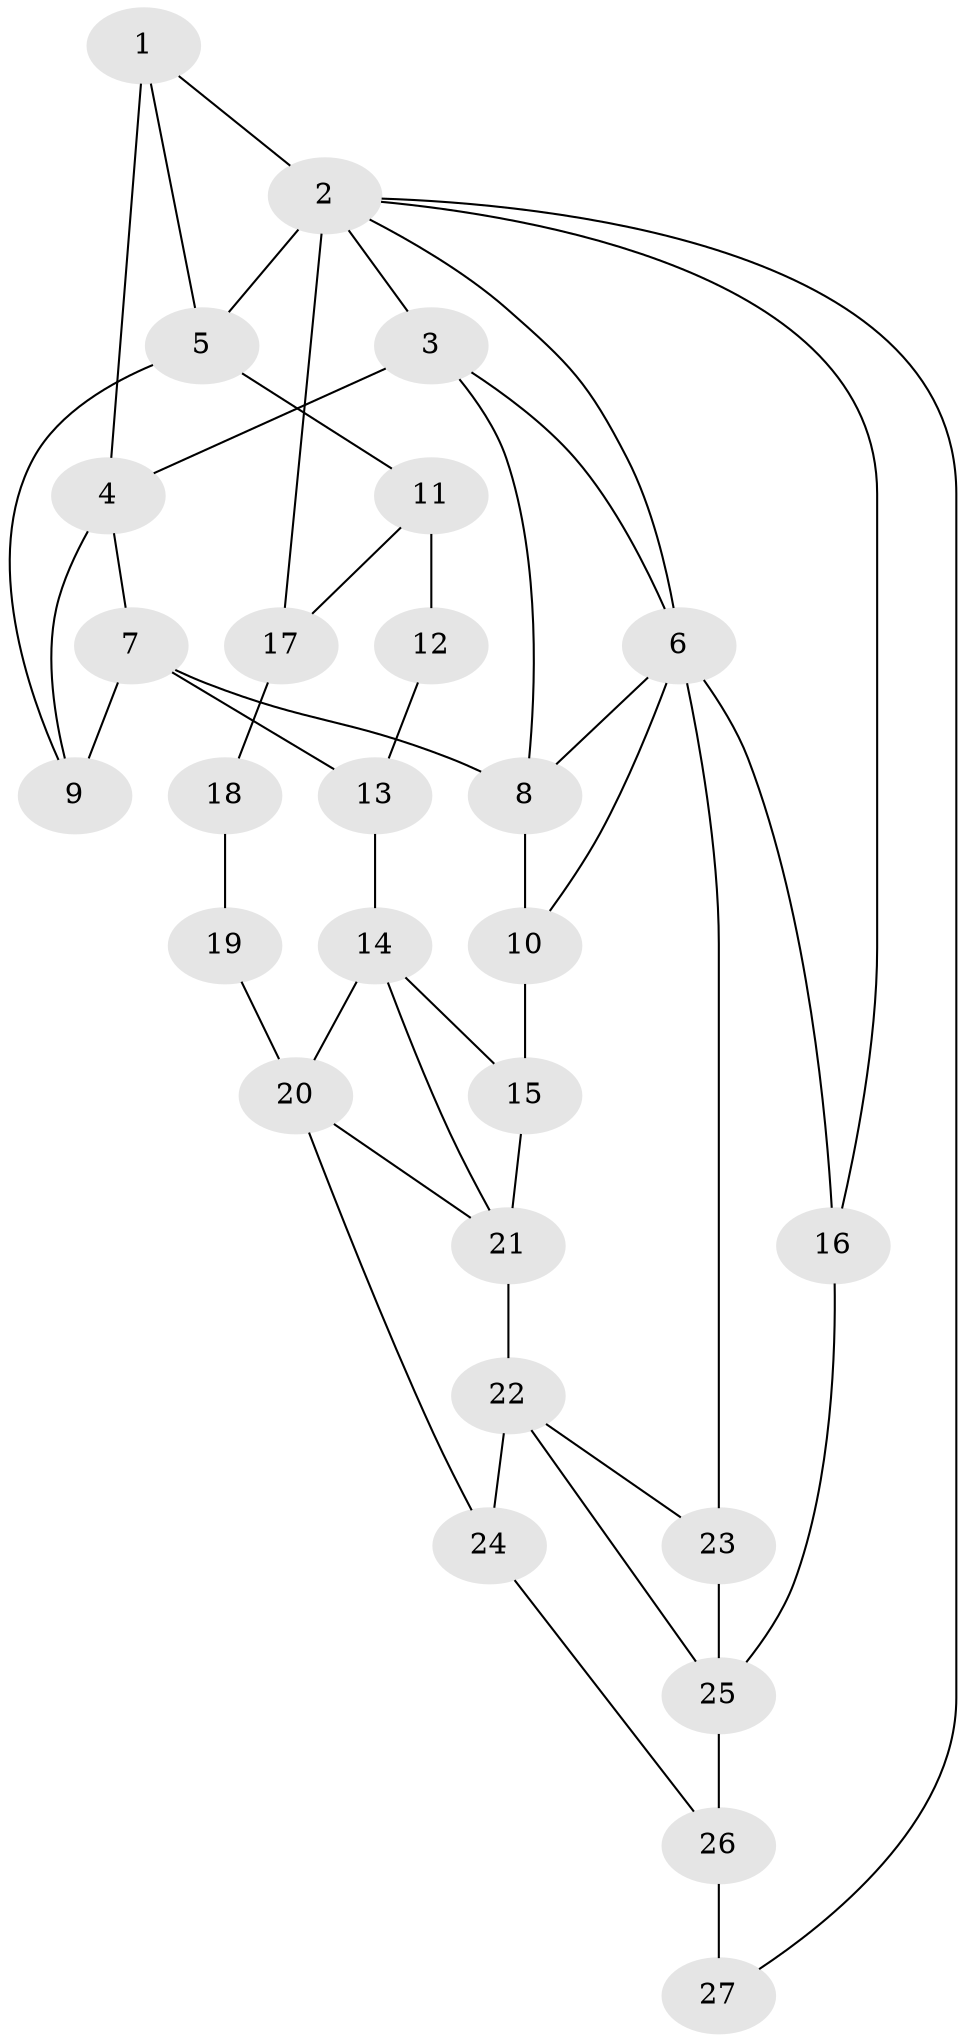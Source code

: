 // original degree distribution, {3: 0.023255813953488372, 6: 0.2558139534883721, 5: 0.4418604651162791, 4: 0.27906976744186046}
// Generated by graph-tools (version 1.1) at 2025/54/03/04/25 22:54:31]
// undirected, 27 vertices, 47 edges
graph export_dot {
  node [color=gray90,style=filled];
  1;
  2;
  3;
  4;
  5;
  6;
  7;
  8;
  9;
  10;
  11;
  12;
  13;
  14;
  15;
  16;
  17;
  18;
  19;
  20;
  21;
  22;
  23;
  24;
  25;
  26;
  27;
  1 -- 2 [weight=1.0];
  1 -- 4 [weight=2.0];
  1 -- 5 [weight=1.0];
  2 -- 3 [weight=1.0];
  2 -- 5 [weight=1.0];
  2 -- 6 [weight=1.0];
  2 -- 16 [weight=1.0];
  2 -- 17 [weight=2.0];
  2 -- 27 [weight=1.0];
  3 -- 4 [weight=2.0];
  3 -- 6 [weight=1.0];
  3 -- 8 [weight=1.0];
  4 -- 7 [weight=1.0];
  4 -- 9 [weight=1.0];
  5 -- 9 [weight=1.0];
  5 -- 11 [weight=2.0];
  6 -- 8 [weight=1.0];
  6 -- 10 [weight=1.0];
  6 -- 16 [weight=1.0];
  6 -- 23 [weight=1.0];
  7 -- 8 [weight=2.0];
  7 -- 9 [weight=2.0];
  7 -- 13 [weight=1.0];
  8 -- 10 [weight=2.0];
  10 -- 15 [weight=2.0];
  11 -- 12 [weight=2.0];
  11 -- 17 [weight=2.0];
  12 -- 13 [weight=2.0];
  13 -- 14 [weight=3.0];
  14 -- 15 [weight=1.0];
  14 -- 20 [weight=1.0];
  14 -- 21 [weight=1.0];
  15 -- 21 [weight=1.0];
  16 -- 25 [weight=2.0];
  17 -- 18 [weight=2.0];
  18 -- 19 [weight=2.0];
  19 -- 20 [weight=2.0];
  20 -- 21 [weight=1.0];
  20 -- 24 [weight=2.0];
  21 -- 22 [weight=1.0];
  22 -- 23 [weight=1.0];
  22 -- 24 [weight=1.0];
  22 -- 25 [weight=1.0];
  23 -- 25 [weight=1.0];
  24 -- 26 [weight=2.0];
  25 -- 26 [weight=2.0];
  26 -- 27 [weight=2.0];
}

